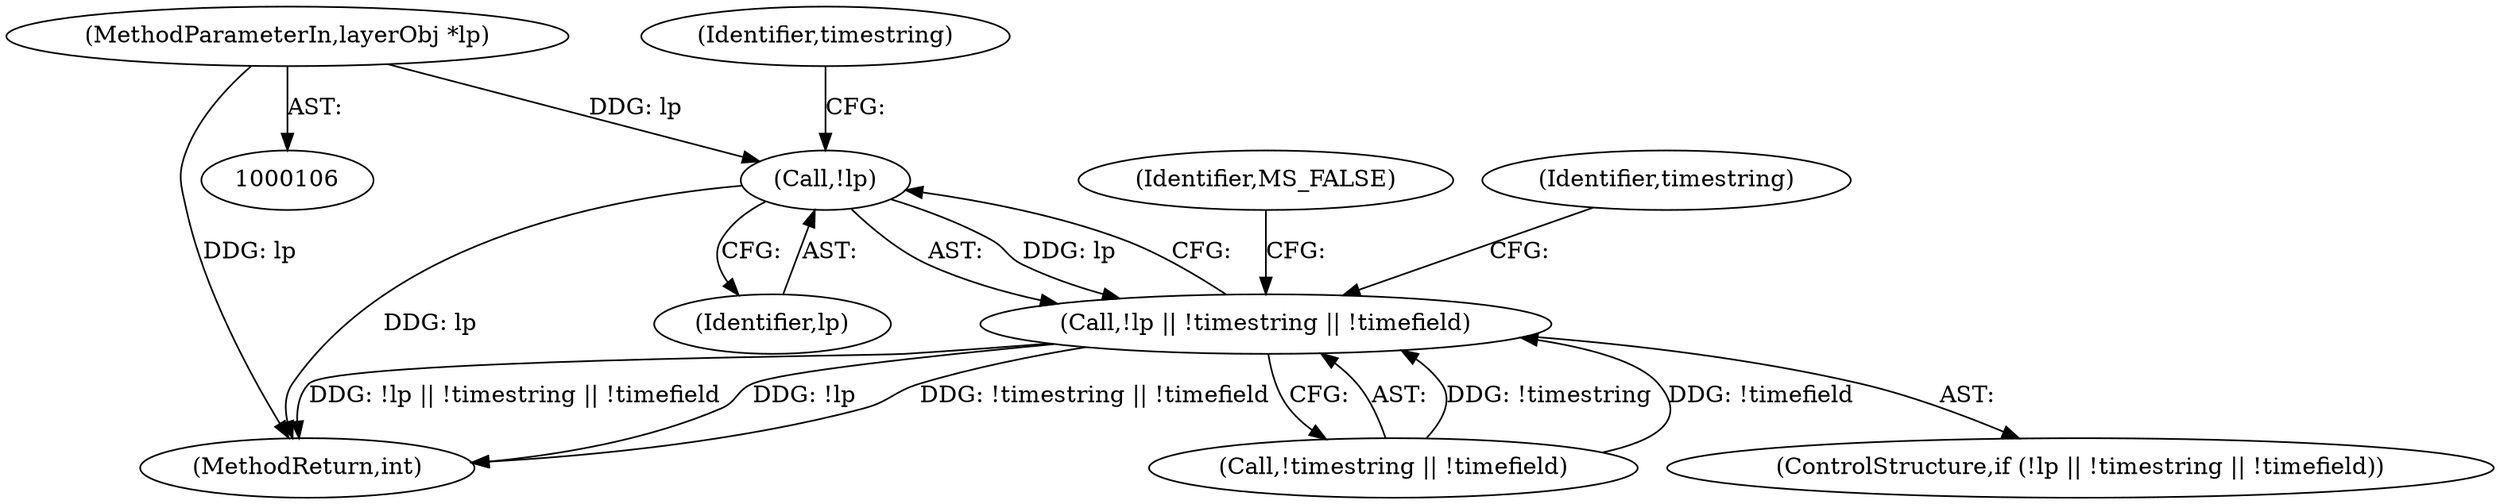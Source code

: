 digraph "0_mapserver_3a10f6b829297dae63492a8c63385044bc6953ed@pointer" {
"1000146" [label="(Call,!lp)"];
"1000107" [label="(MethodParameterIn,layerObj *lp)"];
"1000145" [label="(Call,!lp || !timestring || !timefield)"];
"1000150" [label="(Identifier,timestring)"];
"1000154" [label="(Identifier,MS_FALSE)"];
"1000144" [label="(ControlStructure,if (!lp || !timestring || !timefield))"];
"1000369" [label="(MethodReturn,int)"];
"1000158" [label="(Identifier,timestring)"];
"1000146" [label="(Call,!lp)"];
"1000148" [label="(Call,!timestring || !timefield)"];
"1000147" [label="(Identifier,lp)"];
"1000145" [label="(Call,!lp || !timestring || !timefield)"];
"1000107" [label="(MethodParameterIn,layerObj *lp)"];
"1000146" -> "1000145"  [label="AST: "];
"1000146" -> "1000147"  [label="CFG: "];
"1000147" -> "1000146"  [label="AST: "];
"1000150" -> "1000146"  [label="CFG: "];
"1000145" -> "1000146"  [label="CFG: "];
"1000146" -> "1000369"  [label="DDG: lp"];
"1000146" -> "1000145"  [label="DDG: lp"];
"1000107" -> "1000146"  [label="DDG: lp"];
"1000107" -> "1000106"  [label="AST: "];
"1000107" -> "1000369"  [label="DDG: lp"];
"1000145" -> "1000144"  [label="AST: "];
"1000145" -> "1000148"  [label="CFG: "];
"1000148" -> "1000145"  [label="AST: "];
"1000154" -> "1000145"  [label="CFG: "];
"1000158" -> "1000145"  [label="CFG: "];
"1000145" -> "1000369"  [label="DDG: !timestring || !timefield"];
"1000145" -> "1000369"  [label="DDG: !lp || !timestring || !timefield"];
"1000145" -> "1000369"  [label="DDG: !lp"];
"1000148" -> "1000145"  [label="DDG: !timestring"];
"1000148" -> "1000145"  [label="DDG: !timefield"];
}
